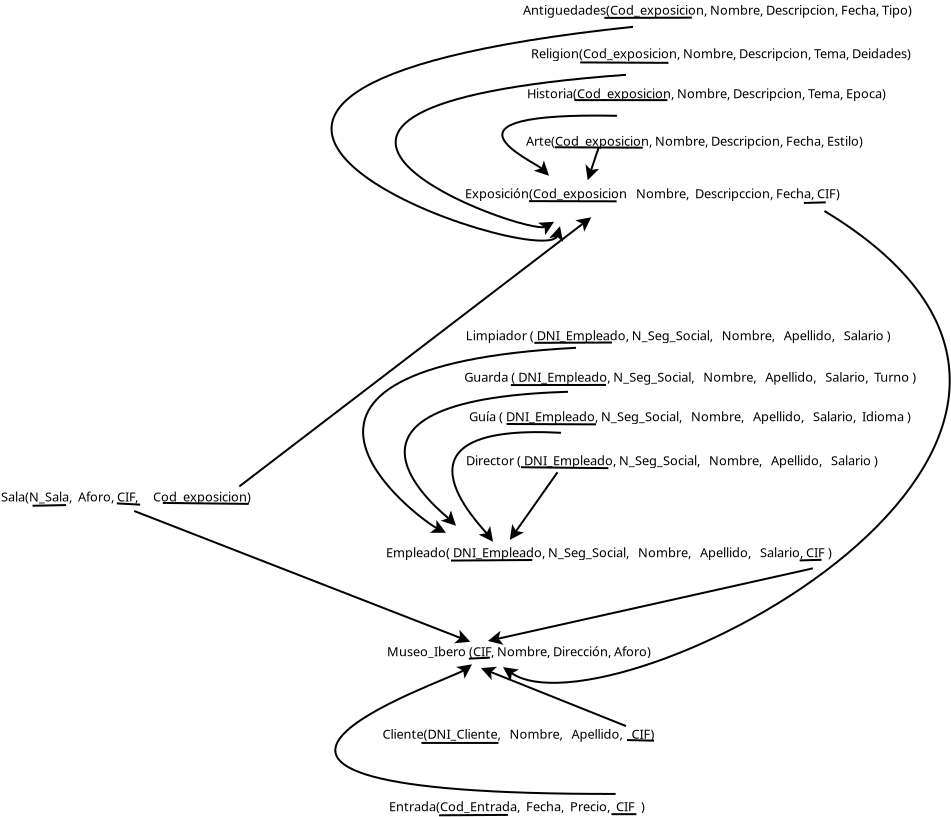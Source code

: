 <?xml version="1.0" encoding="UTF-8"?>
<dia:diagram xmlns:dia="http://www.lysator.liu.se/~alla/dia/">
  <dia:layer name="Fondo" visible="true" active="true">
    <dia:object type="Standard - Text" version="1" id="O0">
      <dia:attribute name="obj_pos">
        <dia:point val="19.657,101.993"/>
      </dia:attribute>
      <dia:attribute name="obj_bb">
        <dia:rectangle val="19.657,101.334;33.276,102.164"/>
      </dia:attribute>
      <dia:attribute name="text">
        <dia:composite type="text">
          <dia:attribute name="string">
            <dia:string>#Cliente(DNI_Cliente,   Nombre,   Apellido,   CIF)#</dia:string>
          </dia:attribute>
          <dia:attribute name="font">
            <dia:font family="sans" style="0" name="Helvetica"/>
          </dia:attribute>
          <dia:attribute name="height">
            <dia:real val="0.8"/>
          </dia:attribute>
          <dia:attribute name="pos">
            <dia:point val="19.657,101.993"/>
          </dia:attribute>
          <dia:attribute name="color">
            <dia:color val="#000000"/>
          </dia:attribute>
          <dia:attribute name="alignment">
            <dia:enum val="0"/>
          </dia:attribute>
        </dia:composite>
      </dia:attribute>
      <dia:attribute name="valign">
        <dia:enum val="3"/>
      </dia:attribute>
    </dia:object>
    <dia:object type="Standard - Text" version="1" id="O1">
      <dia:attribute name="obj_pos">
        <dia:point val="34.335,101.866"/>
      </dia:attribute>
      <dia:attribute name="obj_bb">
        <dia:rectangle val="34.335,101.226;34.335,101.998"/>
      </dia:attribute>
      <dia:attribute name="text">
        <dia:composite type="text">
          <dia:attribute name="string">
            <dia:string>##</dia:string>
          </dia:attribute>
          <dia:attribute name="font">
            <dia:font family="sans" style="0" name="Helvetica"/>
          </dia:attribute>
          <dia:attribute name="height">
            <dia:real val="0.8"/>
          </dia:attribute>
          <dia:attribute name="pos">
            <dia:point val="34.335,101.866"/>
          </dia:attribute>
          <dia:attribute name="color">
            <dia:color val="#000000"/>
          </dia:attribute>
          <dia:attribute name="alignment">
            <dia:enum val="0"/>
          </dia:attribute>
        </dia:composite>
      </dia:attribute>
      <dia:attribute name="valign">
        <dia:enum val="3"/>
      </dia:attribute>
    </dia:object>
    <dia:object type="Standard - Line" version="0" id="O2">
      <dia:attribute name="obj_pos">
        <dia:point val="21.605,102.197"/>
      </dia:attribute>
      <dia:attribute name="obj_bb">
        <dia:rectangle val="21.555,102.147;25.506,102.247"/>
      </dia:attribute>
      <dia:attribute name="conn_endpoints">
        <dia:point val="21.605,102.197"/>
        <dia:point val="25.456,102.197"/>
      </dia:attribute>
      <dia:attribute name="numcp">
        <dia:int val="1"/>
      </dia:attribute>
    </dia:object>
    <dia:object type="Standard - Line" version="0" id="O3">
      <dia:attribute name="obj_pos">
        <dia:point val="31.882,102.054"/>
      </dia:attribute>
      <dia:attribute name="obj_bb">
        <dia:rectangle val="31.831,102.003;33.288,102.136"/>
      </dia:attribute>
      <dia:attribute name="conn_endpoints">
        <dia:point val="31.882,102.054"/>
        <dia:point val="33.236,102.085"/>
      </dia:attribute>
      <dia:attribute name="numcp">
        <dia:int val="1"/>
      </dia:attribute>
    </dia:object>
    <dia:object type="Standard - Text" version="1" id="O4">
      <dia:attribute name="obj_pos">
        <dia:point val="19.885,97.866"/>
      </dia:attribute>
      <dia:attribute name="obj_bb">
        <dia:rectangle val="19.885,97.206;32.762,98.037"/>
      </dia:attribute>
      <dia:attribute name="text">
        <dia:composite type="text">
          <dia:attribute name="string">
            <dia:string>#Museo_Ibero (CIF, Nombre, Dirección, Aforo)#</dia:string>
          </dia:attribute>
          <dia:attribute name="font">
            <dia:font family="sans" style="0" name="Helvetica"/>
          </dia:attribute>
          <dia:attribute name="height">
            <dia:real val="0.8"/>
          </dia:attribute>
          <dia:attribute name="pos">
            <dia:point val="19.885,97.866"/>
          </dia:attribute>
          <dia:attribute name="color">
            <dia:color val="#000000"/>
          </dia:attribute>
          <dia:attribute name="alignment">
            <dia:enum val="0"/>
          </dia:attribute>
        </dia:composite>
      </dia:attribute>
      <dia:attribute name="valign">
        <dia:enum val="3"/>
      </dia:attribute>
    </dia:object>
    <dia:object type="Standard - Line" version="0" id="O5">
      <dia:attribute name="obj_pos">
        <dia:point val="23.976,97.983"/>
      </dia:attribute>
      <dia:attribute name="obj_bb">
        <dia:rectangle val="23.924,97.881;25.078,98.036"/>
      </dia:attribute>
      <dia:attribute name="conn_endpoints">
        <dia:point val="23.976,97.983"/>
        <dia:point val="25.026,97.933"/>
      </dia:attribute>
      <dia:attribute name="numcp">
        <dia:int val="1"/>
      </dia:attribute>
    </dia:object>
    <dia:object type="Standard - Line" version="0" id="O6">
      <dia:attribute name="obj_pos">
        <dia:point val="31.832,101.356"/>
      </dia:attribute>
      <dia:attribute name="obj_bb">
        <dia:rectangle val="24.479,98.339;31.898,101.421"/>
      </dia:attribute>
      <dia:attribute name="conn_endpoints">
        <dia:point val="31.832,101.356"/>
        <dia:point val="24.582,98.456"/>
      </dia:attribute>
      <dia:attribute name="numcp">
        <dia:int val="1"/>
      </dia:attribute>
      <dia:attribute name="end_arrow">
        <dia:enum val="22"/>
      </dia:attribute>
      <dia:attribute name="end_arrow_length">
        <dia:real val="0.5"/>
      </dia:attribute>
      <dia:attribute name="end_arrow_width">
        <dia:real val="0.5"/>
      </dia:attribute>
    </dia:object>
    <dia:object type="Standard - Text" version="1" id="O7">
      <dia:attribute name="obj_pos">
        <dia:point val="19.985,105.616"/>
      </dia:attribute>
      <dia:attribute name="obj_bb">
        <dia:rectangle val="19.985,104.957;32.822,105.787"/>
      </dia:attribute>
      <dia:attribute name="text">
        <dia:composite type="text">
          <dia:attribute name="string">
            <dia:string>#Entrada(Cod_Entrada,  Fecha,  Precio,  CIF  )#</dia:string>
          </dia:attribute>
          <dia:attribute name="font">
            <dia:font family="sans" style="0" name="Helvetica"/>
          </dia:attribute>
          <dia:attribute name="height">
            <dia:real val="0.8"/>
          </dia:attribute>
          <dia:attribute name="pos">
            <dia:point val="19.985,105.616"/>
          </dia:attribute>
          <dia:attribute name="color">
            <dia:color val="#000000"/>
          </dia:attribute>
          <dia:attribute name="alignment">
            <dia:enum val="0"/>
          </dia:attribute>
        </dia:composite>
      </dia:attribute>
      <dia:attribute name="valign">
        <dia:enum val="3"/>
      </dia:attribute>
    </dia:object>
    <dia:object type="Standard - Line" version="0" id="O8">
      <dia:attribute name="obj_pos">
        <dia:point val="22.485,105.816"/>
      </dia:attribute>
      <dia:attribute name="obj_bb">
        <dia:rectangle val="22.434,105.746;25.983,105.866"/>
      </dia:attribute>
      <dia:attribute name="conn_endpoints">
        <dia:point val="22.485,105.816"/>
        <dia:point val="25.933,105.796"/>
      </dia:attribute>
      <dia:attribute name="numcp">
        <dia:int val="1"/>
      </dia:attribute>
    </dia:object>
    <dia:object type="Standard - Line" version="0" id="O9">
      <dia:attribute name="obj_pos">
        <dia:point val="31.105,105.76"/>
      </dia:attribute>
      <dia:attribute name="obj_bb">
        <dia:rectangle val="31.055,105.71;32.405,105.81"/>
      </dia:attribute>
      <dia:attribute name="conn_endpoints">
        <dia:point val="31.105,105.76"/>
        <dia:point val="32.355,105.76"/>
      </dia:attribute>
      <dia:attribute name="numcp">
        <dia:int val="1"/>
      </dia:attribute>
    </dia:object>
    <dia:object type="Standard - BezierLine" version="0" id="O10">
      <dia:attribute name="obj_pos">
        <dia:point val="31.314,104.747"/>
      </dia:attribute>
      <dia:attribute name="obj_bb">
        <dia:rectangle val="17.248,98.266;31.364,104.797"/>
      </dia:attribute>
      <dia:attribute name="bez_points">
        <dia:point val="31.314,104.747"/>
        <dia:point val="5.614,104.797"/>
        <dia:point val="22.969,99.108"/>
        <dia:point val="24.133,98.268"/>
      </dia:attribute>
      <dia:attribute name="corner_types">
        <dia:enum val="0"/>
        <dia:enum val="0"/>
      </dia:attribute>
      <dia:attribute name="end_arrow">
        <dia:enum val="22"/>
      </dia:attribute>
      <dia:attribute name="end_arrow_length">
        <dia:real val="0.5"/>
      </dia:attribute>
      <dia:attribute name="end_arrow_width">
        <dia:real val="0.5"/>
      </dia:attribute>
    </dia:object>
    <dia:object type="Standard - Text" version="1" id="O11">
      <dia:attribute name="obj_pos">
        <dia:point val="19.835,92.916"/>
      </dia:attribute>
      <dia:attribute name="obj_bb">
        <dia:rectangle val="19.835,92.256;42.047,93.087"/>
      </dia:attribute>
      <dia:attribute name="text">
        <dia:composite type="text">
          <dia:attribute name="string">
            <dia:string>#Empleado( DNI_Empleado, N_Seg_Social,   Nombre,   Apellido,   Salario, CIF )#</dia:string>
          </dia:attribute>
          <dia:attribute name="font">
            <dia:font family="sans" style="0" name="Helvetica"/>
          </dia:attribute>
          <dia:attribute name="height">
            <dia:real val="0.8"/>
          </dia:attribute>
          <dia:attribute name="pos">
            <dia:point val="19.835,92.916"/>
          </dia:attribute>
          <dia:attribute name="color">
            <dia:color val="#000000"/>
          </dia:attribute>
          <dia:attribute name="alignment">
            <dia:enum val="0"/>
          </dia:attribute>
        </dia:composite>
      </dia:attribute>
      <dia:attribute name="valign">
        <dia:enum val="3"/>
      </dia:attribute>
    </dia:object>
    <dia:object type="Standard - Line" version="0" id="O12">
      <dia:attribute name="obj_pos">
        <dia:point val="23.08,93.08"/>
      </dia:attribute>
      <dia:attribute name="obj_bb">
        <dia:rectangle val="23.03,93.001;27.197,93.13"/>
      </dia:attribute>
      <dia:attribute name="conn_endpoints">
        <dia:point val="23.08,93.08"/>
        <dia:point val="27.147,93.051"/>
      </dia:attribute>
      <dia:attribute name="numcp">
        <dia:int val="1"/>
      </dia:attribute>
    </dia:object>
    <dia:object type="Standard - Line" version="0" id="O13">
      <dia:attribute name="obj_pos">
        <dia:point val="40.515,93.072"/>
      </dia:attribute>
      <dia:attribute name="obj_bb">
        <dia:rectangle val="40.464,92.989;41.662,93.123"/>
      </dia:attribute>
      <dia:attribute name="conn_endpoints">
        <dia:point val="40.515,93.072"/>
        <dia:point val="41.611,93.041"/>
      </dia:attribute>
      <dia:attribute name="numcp">
        <dia:int val="1"/>
      </dia:attribute>
    </dia:object>
    <dia:object type="Standard - Line" version="0" id="O14">
      <dia:attribute name="obj_pos">
        <dia:point val="41.176,93.468"/>
      </dia:attribute>
      <dia:attribute name="obj_bb">
        <dia:rectangle val="24.819,93.408;41.236,97.318"/>
      </dia:attribute>
      <dia:attribute name="conn_endpoints">
        <dia:point val="41.176,93.468"/>
        <dia:point val="24.928,97.098"/>
      </dia:attribute>
      <dia:attribute name="numcp">
        <dia:int val="1"/>
      </dia:attribute>
      <dia:attribute name="end_arrow">
        <dia:enum val="22"/>
      </dia:attribute>
      <dia:attribute name="end_arrow_length">
        <dia:real val="0.5"/>
      </dia:attribute>
      <dia:attribute name="end_arrow_width">
        <dia:real val="0.5"/>
      </dia:attribute>
    </dia:object>
    <dia:object type="Standard - Text" version="1" id="O15">
      <dia:attribute name="obj_pos">
        <dia:point val="23.83,88.311"/>
      </dia:attribute>
      <dia:attribute name="obj_bb">
        <dia:rectangle val="23.83,87.651;44.349,88.482"/>
      </dia:attribute>
      <dia:attribute name="text">
        <dia:composite type="text">
          <dia:attribute name="string">
            <dia:string>#Director ( DNI_Empleado, N_Seg_Social,   Nombre,   Apellido,   Salario )#</dia:string>
          </dia:attribute>
          <dia:attribute name="font">
            <dia:font family="sans" style="0" name="Helvetica"/>
          </dia:attribute>
          <dia:attribute name="height">
            <dia:real val="0.8"/>
          </dia:attribute>
          <dia:attribute name="pos">
            <dia:point val="23.83,88.311"/>
          </dia:attribute>
          <dia:attribute name="color">
            <dia:color val="#000000"/>
          </dia:attribute>
          <dia:attribute name="alignment">
            <dia:enum val="0"/>
          </dia:attribute>
        </dia:composite>
      </dia:attribute>
      <dia:attribute name="valign">
        <dia:enum val="3"/>
      </dia:attribute>
    </dia:object>
    <dia:object type="Standard - Line" version="0" id="O16">
      <dia:attribute name="obj_pos">
        <dia:point val="26.581,88.412"/>
      </dia:attribute>
      <dia:attribute name="obj_bb">
        <dia:rectangle val="26.53,88.361;31.002,88.509"/>
      </dia:attribute>
      <dia:attribute name="conn_endpoints">
        <dia:point val="26.581,88.412"/>
        <dia:point val="30.951,88.459"/>
      </dia:attribute>
      <dia:attribute name="numcp">
        <dia:int val="1"/>
      </dia:attribute>
    </dia:object>
    <dia:object type="Standard - Line" version="0" id="O17">
      <dia:attribute name="obj_pos">
        <dia:point val="28.407,88.665"/>
      </dia:attribute>
      <dia:attribute name="obj_bb">
        <dia:rectangle val="25.953,88.596;28.476,92.141"/>
      </dia:attribute>
      <dia:attribute name="conn_endpoints">
        <dia:point val="28.407,88.665"/>
        <dia:point val="26.022,92.049"/>
      </dia:attribute>
      <dia:attribute name="numcp">
        <dia:int val="1"/>
      </dia:attribute>
      <dia:attribute name="end_arrow">
        <dia:enum val="22"/>
      </dia:attribute>
      <dia:attribute name="end_arrow_length">
        <dia:real val="0.5"/>
      </dia:attribute>
      <dia:attribute name="end_arrow_width">
        <dia:real val="0.5"/>
      </dia:attribute>
    </dia:object>
    <dia:object type="Standard - Text" version="1" id="O18">
      <dia:attribute name="obj_pos">
        <dia:point val="23.98,86.111"/>
      </dia:attribute>
      <dia:attribute name="obj_bb">
        <dia:rectangle val="23.96,85.451;46.067,86.282"/>
      </dia:attribute>
      <dia:attribute name="text">
        <dia:composite type="text">
          <dia:attribute name="string">
            <dia:string>#Guía ( DNI_Empleado, N_Seg_Social,   Nombre,   Apellido,   Salario,  Idioma )#</dia:string>
          </dia:attribute>
          <dia:attribute name="font">
            <dia:font family="sans" style="0" name="Helvetica"/>
          </dia:attribute>
          <dia:attribute name="height">
            <dia:real val="0.8"/>
          </dia:attribute>
          <dia:attribute name="pos">
            <dia:point val="23.98,86.111"/>
          </dia:attribute>
          <dia:attribute name="color">
            <dia:color val="#000000"/>
          </dia:attribute>
          <dia:attribute name="alignment">
            <dia:enum val="0"/>
          </dia:attribute>
        </dia:composite>
      </dia:attribute>
      <dia:attribute name="valign">
        <dia:enum val="3"/>
      </dia:attribute>
    </dia:object>
    <dia:object type="Standard - Text" version="1" id="O19">
      <dia:attribute name="obj_pos">
        <dia:point val="23.746,84.134"/>
      </dia:attribute>
      <dia:attribute name="obj_bb">
        <dia:rectangle val="23.746,83.474;46.331,84.305"/>
      </dia:attribute>
      <dia:attribute name="text">
        <dia:composite type="text">
          <dia:attribute name="string">
            <dia:string>#Guarda ( DNI_Empleado, N_Seg_Social,   Nombre,   Apellido,   Salario,  Turno )#</dia:string>
          </dia:attribute>
          <dia:attribute name="font">
            <dia:font family="sans" style="0" name="Helvetica"/>
          </dia:attribute>
          <dia:attribute name="height">
            <dia:real val="0.8"/>
          </dia:attribute>
          <dia:attribute name="pos">
            <dia:point val="23.746,84.134"/>
          </dia:attribute>
          <dia:attribute name="color">
            <dia:color val="#000000"/>
          </dia:attribute>
          <dia:attribute name="alignment">
            <dia:enum val="0"/>
          </dia:attribute>
        </dia:composite>
      </dia:attribute>
      <dia:attribute name="valign">
        <dia:enum val="3"/>
      </dia:attribute>
    </dia:object>
    <dia:object type="Standard - Text" version="1" id="O20">
      <dia:attribute name="obj_pos">
        <dia:point val="23.825,82.061"/>
      </dia:attribute>
      <dia:attribute name="obj_bb">
        <dia:rectangle val="23.825,81.401;44.879,82.232"/>
      </dia:attribute>
      <dia:attribute name="text">
        <dia:composite type="text">
          <dia:attribute name="string">
            <dia:string>#Limpiador ( DNI_Empleado, N_Seg_Social,   Nombre,   Apellido,   Salario )#</dia:string>
          </dia:attribute>
          <dia:attribute name="font">
            <dia:font family="sans" style="0" name="Helvetica"/>
          </dia:attribute>
          <dia:attribute name="height">
            <dia:real val="0.8"/>
          </dia:attribute>
          <dia:attribute name="pos">
            <dia:point val="23.825,82.061"/>
          </dia:attribute>
          <dia:attribute name="color">
            <dia:color val="#000000"/>
          </dia:attribute>
          <dia:attribute name="alignment">
            <dia:enum val="0"/>
          </dia:attribute>
        </dia:composite>
      </dia:attribute>
      <dia:attribute name="valign">
        <dia:enum val="3"/>
      </dia:attribute>
    </dia:object>
    <dia:object type="Standard - Line" version="0" id="O21">
      <dia:attribute name="obj_pos">
        <dia:point val="27.251,82.193"/>
      </dia:attribute>
      <dia:attribute name="obj_bb">
        <dia:rectangle val="27.201,82.127;31.185,82.243"/>
      </dia:attribute>
      <dia:attribute name="conn_endpoints">
        <dia:point val="27.251,82.193"/>
        <dia:point val="31.135,82.177"/>
      </dia:attribute>
      <dia:attribute name="numcp">
        <dia:int val="1"/>
      </dia:attribute>
    </dia:object>
    <dia:object type="Standard - Line" version="0" id="O22">
      <dia:attribute name="obj_pos">
        <dia:point val="26.076,84.305"/>
      </dia:attribute>
      <dia:attribute name="obj_bb">
        <dia:rectangle val="26.026,84.248;30.887,84.355"/>
      </dia:attribute>
      <dia:attribute name="conn_endpoints">
        <dia:point val="26.076,84.305"/>
        <dia:point val="30.837,84.298"/>
      </dia:attribute>
      <dia:attribute name="numcp">
        <dia:int val="1"/>
      </dia:attribute>
    </dia:object>
    <dia:object type="Standard - Line" version="0" id="O23">
      <dia:attribute name="obj_pos">
        <dia:point val="25.862,86.251"/>
      </dia:attribute>
      <dia:attribute name="obj_bb">
        <dia:rectangle val="25.811,86.201;30.383,86.32"/>
      </dia:attribute>
      <dia:attribute name="conn_endpoints">
        <dia:point val="25.862,86.251"/>
        <dia:point val="30.332,86.269"/>
      </dia:attribute>
      <dia:attribute name="numcp">
        <dia:int val="1"/>
      </dia:attribute>
    </dia:object>
    <dia:object type="Standard - BezierLine" version="0" id="O24">
      <dia:attribute name="obj_pos">
        <dia:point val="28.585,86.691"/>
      </dia:attribute>
      <dia:attribute name="obj_bb">
        <dia:rectangle val="23.102,86.607;28.637,92.141"/>
      </dia:attribute>
      <dia:attribute name="bez_points">
        <dia:point val="28.585,86.691"/>
        <dia:point val="19.385,86.191"/>
        <dia:point val="24.585,91.341"/>
        <dia:point val="25.185,92.141"/>
      </dia:attribute>
      <dia:attribute name="corner_types">
        <dia:enum val="0"/>
        <dia:enum val="0"/>
      </dia:attribute>
      <dia:attribute name="end_arrow">
        <dia:enum val="22"/>
      </dia:attribute>
      <dia:attribute name="end_arrow_length">
        <dia:real val="0.5"/>
      </dia:attribute>
      <dia:attribute name="end_arrow_width">
        <dia:real val="0.5"/>
      </dia:attribute>
    </dia:object>
    <dia:object type="Standard - BezierLine" version="0" id="O25">
      <dia:attribute name="obj_pos">
        <dia:point val="28.935,84.641"/>
      </dia:attribute>
      <dia:attribute name="obj_bb">
        <dia:rectangle val="20.721,84.589;28.986,91.341"/>
      </dia:attribute>
      <dia:attribute name="bez_points">
        <dia:point val="28.935,84.641"/>
        <dia:point val="15.335,85.041"/>
        <dia:point val="22.785,90.791"/>
        <dia:point val="23.335,91.341"/>
      </dia:attribute>
      <dia:attribute name="corner_types">
        <dia:enum val="0"/>
        <dia:enum val="0"/>
      </dia:attribute>
      <dia:attribute name="end_arrow">
        <dia:enum val="22"/>
      </dia:attribute>
      <dia:attribute name="end_arrow_length">
        <dia:real val="0.5"/>
      </dia:attribute>
      <dia:attribute name="end_arrow_width">
        <dia:real val="0.5"/>
      </dia:attribute>
    </dia:object>
    <dia:object type="Standard - BezierLine" version="0" id="O26">
      <dia:attribute name="obj_pos">
        <dia:point val="29.335,82.441"/>
      </dia:attribute>
      <dia:attribute name="obj_bb">
        <dia:rectangle val="18.638,82.388;29.387,91.711"/>
      </dia:attribute>
      <dia:attribute name="bez_points">
        <dia:point val="29.335,82.441"/>
        <dia:point val="11.285,83.391"/>
        <dia:point val="21.435,90.991"/>
        <dia:point val="22.835,91.691"/>
      </dia:attribute>
      <dia:attribute name="corner_types">
        <dia:enum val="0"/>
        <dia:enum val="0"/>
      </dia:attribute>
      <dia:attribute name="end_arrow">
        <dia:enum val="22"/>
      </dia:attribute>
      <dia:attribute name="end_arrow_length">
        <dia:real val="0.5"/>
      </dia:attribute>
      <dia:attribute name="end_arrow_width">
        <dia:real val="0.5"/>
      </dia:attribute>
    </dia:object>
    <dia:object type="Standard - Text" version="1" id="O27">
      <dia:attribute name="obj_pos">
        <dia:point val="23.785,74.966"/>
      </dia:attribute>
      <dia:attribute name="obj_bb">
        <dia:rectangle val="23.785,74.306;41.997,75.137"/>
      </dia:attribute>
      <dia:attribute name="text">
        <dia:composite type="text">
          <dia:attribute name="string">
            <dia:string>#Exposición(Cod_exposicion   Nombre,  Descripccion, Fecha, CIF)#</dia:string>
          </dia:attribute>
          <dia:attribute name="font">
            <dia:font family="sans" style="0" name="Helvetica"/>
          </dia:attribute>
          <dia:attribute name="height">
            <dia:real val="0.8"/>
          </dia:attribute>
          <dia:attribute name="pos">
            <dia:point val="23.785,74.966"/>
          </dia:attribute>
          <dia:attribute name="color">
            <dia:color val="#000000"/>
          </dia:attribute>
          <dia:attribute name="alignment">
            <dia:enum val="0"/>
          </dia:attribute>
        </dia:composite>
      </dia:attribute>
      <dia:attribute name="valign">
        <dia:enum val="3"/>
      </dia:attribute>
    </dia:object>
    <dia:object type="Standard - Line" version="0" id="O28">
      <dia:attribute name="obj_pos">
        <dia:point val="26.985,75.107"/>
      </dia:attribute>
      <dia:attribute name="obj_bb">
        <dia:rectangle val="26.934,75.057;31.412,75.167"/>
      </dia:attribute>
      <dia:attribute name="conn_endpoints">
        <dia:point val="26.985,75.107"/>
        <dia:point val="31.362,75.117"/>
      </dia:attribute>
      <dia:attribute name="numcp">
        <dia:int val="1"/>
      </dia:attribute>
    </dia:object>
    <dia:object type="Standard - BezierLine" version="0" id="O29">
      <dia:attribute name="obj_pos">
        <dia:point val="41.754,75.6"/>
      </dia:attribute>
      <dia:attribute name="obj_bb">
        <dia:rectangle val="25.683,75.532;48.069,99.244"/>
      </dia:attribute>
      <dia:attribute name="bez_points">
        <dia:point val="41.754,75.6"/>
        <dia:point val="60.74,87.091"/>
        <dia:point val="30.983,102.156"/>
        <dia:point val="25.683,98.406"/>
      </dia:attribute>
      <dia:attribute name="corner_types">
        <dia:enum val="0"/>
        <dia:enum val="0"/>
      </dia:attribute>
      <dia:attribute name="end_arrow">
        <dia:enum val="22"/>
      </dia:attribute>
      <dia:attribute name="end_arrow_length">
        <dia:real val="0.5"/>
      </dia:attribute>
      <dia:attribute name="end_arrow_width">
        <dia:real val="0.5"/>
      </dia:attribute>
    </dia:object>
    <dia:object type="Standard - Text" version="1" id="O30">
      <dia:attribute name="obj_pos">
        <dia:point val="26.835,72.341"/>
      </dia:attribute>
      <dia:attribute name="obj_bb">
        <dia:rectangle val="26.835,71.681;43.097,72.512"/>
      </dia:attribute>
      <dia:attribute name="text">
        <dia:composite type="text">
          <dia:attribute name="string">
            <dia:string>#Arte(Cod_exposicion, Nombre, Descripcion, Fecha, Estilo)#</dia:string>
          </dia:attribute>
          <dia:attribute name="font">
            <dia:font family="sans" style="0" name="Helvetica"/>
          </dia:attribute>
          <dia:attribute name="height">
            <dia:real val="0.8"/>
          </dia:attribute>
          <dia:attribute name="pos">
            <dia:point val="26.835,72.341"/>
          </dia:attribute>
          <dia:attribute name="color">
            <dia:color val="#000000"/>
          </dia:attribute>
          <dia:attribute name="alignment">
            <dia:enum val="0"/>
          </dia:attribute>
        </dia:composite>
      </dia:attribute>
      <dia:attribute name="valign">
        <dia:enum val="3"/>
      </dia:attribute>
    </dia:object>
    <dia:object type="Standard - Text" version="1" id="O31">
      <dia:attribute name="obj_pos">
        <dia:point val="26.88,69.961"/>
      </dia:attribute>
      <dia:attribute name="obj_bb">
        <dia:rectangle val="26.88,69.301;44.229,70.132"/>
      </dia:attribute>
      <dia:attribute name="text">
        <dia:composite type="text">
          <dia:attribute name="string">
            <dia:string>#Historia(Cod_exposicion, Nombre, Descripcion, Tema, Epoca)#</dia:string>
          </dia:attribute>
          <dia:attribute name="font">
            <dia:font family="sans" style="0" name="Helvetica"/>
          </dia:attribute>
          <dia:attribute name="height">
            <dia:real val="0.8"/>
          </dia:attribute>
          <dia:attribute name="pos">
            <dia:point val="26.88,69.961"/>
          </dia:attribute>
          <dia:attribute name="color">
            <dia:color val="#000000"/>
          </dia:attribute>
          <dia:attribute name="alignment">
            <dia:enum val="0"/>
          </dia:attribute>
        </dia:composite>
      </dia:attribute>
      <dia:attribute name="valign">
        <dia:enum val="3"/>
      </dia:attribute>
    </dia:object>
    <dia:object type="Standard - Text" version="1" id="O32">
      <dia:attribute name="obj_pos">
        <dia:point val="27.08,67.961"/>
      </dia:attribute>
      <dia:attribute name="obj_bb">
        <dia:rectangle val="27.08,67.301;45.422,68.132"/>
      </dia:attribute>
      <dia:attribute name="text">
        <dia:composite type="text">
          <dia:attribute name="string">
            <dia:string>#Religion(Cod_exposicion, Nombre, Descripcion, Tema, Deidades)#</dia:string>
          </dia:attribute>
          <dia:attribute name="font">
            <dia:font family="sans" style="0" name="Helvetica"/>
          </dia:attribute>
          <dia:attribute name="height">
            <dia:real val="0.8"/>
          </dia:attribute>
          <dia:attribute name="pos">
            <dia:point val="27.08,67.961"/>
          </dia:attribute>
          <dia:attribute name="color">
            <dia:color val="#000000"/>
          </dia:attribute>
          <dia:attribute name="alignment">
            <dia:enum val="0"/>
          </dia:attribute>
        </dia:composite>
      </dia:attribute>
      <dia:attribute name="valign">
        <dia:enum val="3"/>
      </dia:attribute>
    </dia:object>
    <dia:object type="Standard - Text" version="1" id="O33">
      <dia:attribute name="obj_pos">
        <dia:point val="26.68,65.786"/>
      </dia:attribute>
      <dia:attribute name="obj_bb">
        <dia:rectangle val="26.68,65.126;45.319,65.957"/>
      </dia:attribute>
      <dia:attribute name="text">
        <dia:composite type="text">
          <dia:attribute name="string">
            <dia:string>#Antiguedades(Cod_exposicion, Nombre, Descripcion, Fecha, Tipo)#</dia:string>
          </dia:attribute>
          <dia:attribute name="font">
            <dia:font family="sans" style="0" name="Helvetica"/>
          </dia:attribute>
          <dia:attribute name="height">
            <dia:real val="0.8"/>
          </dia:attribute>
          <dia:attribute name="pos">
            <dia:point val="26.68,65.786"/>
          </dia:attribute>
          <dia:attribute name="color">
            <dia:color val="#000000"/>
          </dia:attribute>
          <dia:attribute name="alignment">
            <dia:enum val="0"/>
          </dia:attribute>
        </dia:composite>
      </dia:attribute>
      <dia:attribute name="valign">
        <dia:enum val="3"/>
      </dia:attribute>
    </dia:object>
    <dia:object type="Standard - Line" version="0" id="O34">
      <dia:attribute name="obj_pos">
        <dia:point val="30.751,65.945"/>
      </dia:attribute>
      <dia:attribute name="obj_bb">
        <dia:rectangle val="30.701,65.885;35.174,65.995"/>
      </dia:attribute>
      <dia:attribute name="conn_endpoints">
        <dia:point val="30.751,65.945"/>
        <dia:point val="35.124,65.935"/>
      </dia:attribute>
      <dia:attribute name="numcp">
        <dia:int val="1"/>
      </dia:attribute>
    </dia:object>
    <dia:object type="Standard - Line" version="0" id="O35">
      <dia:attribute name="obj_pos">
        <dia:point val="29.541,68.172"/>
      </dia:attribute>
      <dia:attribute name="obj_bb">
        <dia:rectangle val="29.491,68.122;34.005,68.243"/>
      </dia:attribute>
      <dia:attribute name="conn_endpoints">
        <dia:point val="29.541,68.172"/>
        <dia:point val="33.955,68.193"/>
      </dia:attribute>
      <dia:attribute name="numcp">
        <dia:int val="1"/>
      </dia:attribute>
    </dia:object>
    <dia:object type="Standard - Line" version="0" id="O36">
      <dia:attribute name="obj_pos">
        <dia:point val="29.251,70.057"/>
      </dia:attribute>
      <dia:attribute name="obj_bb">
        <dia:rectangle val="29.201,70.007;33.951,70.107"/>
      </dia:attribute>
      <dia:attribute name="conn_endpoints">
        <dia:point val="29.251,70.057"/>
        <dia:point val="33.901,70.057"/>
      </dia:attribute>
      <dia:attribute name="numcp">
        <dia:int val="1"/>
      </dia:attribute>
    </dia:object>
    <dia:object type="Standard - Line" version="0" id="O37">
      <dia:attribute name="obj_pos">
        <dia:point val="28.268,72.414"/>
      </dia:attribute>
      <dia:attribute name="obj_bb">
        <dia:rectangle val="28.218,72.363;32.719,72.484"/>
      </dia:attribute>
      <dia:attribute name="conn_endpoints">
        <dia:point val="28.268,72.414"/>
        <dia:point val="32.668,72.434"/>
      </dia:attribute>
      <dia:attribute name="numcp">
        <dia:int val="1"/>
      </dia:attribute>
    </dia:object>
    <dia:object type="Standard - Line" version="0" id="O38">
      <dia:attribute name="obj_pos">
        <dia:point val="30.468,72.424"/>
      </dia:attribute>
      <dia:attribute name="obj_bb">
        <dia:rectangle val="29.769,72.361;30.532,74.168"/>
      </dia:attribute>
      <dia:attribute name="conn_endpoints">
        <dia:point val="30.468,72.424"/>
        <dia:point val="29.917,74.062"/>
      </dia:attribute>
      <dia:attribute name="numcp">
        <dia:int val="1"/>
      </dia:attribute>
      <dia:attribute name="end_arrow">
        <dia:enum val="22"/>
      </dia:attribute>
      <dia:attribute name="end_arrow_length">
        <dia:real val="0.5"/>
      </dia:attribute>
      <dia:attribute name="end_arrow_width">
        <dia:real val="0.5"/>
      </dia:attribute>
      <dia:connections>
        <dia:connection handle="0" to="O37" connection="0"/>
      </dia:connections>
    </dia:object>
    <dia:object type="Standard - BezierLine" version="0" id="O39">
      <dia:attribute name="obj_pos">
        <dia:point val="31.385,70.841"/>
      </dia:attribute>
      <dia:attribute name="obj_bb">
        <dia:rectangle val="25.601,70.779;31.436,73.841"/>
      </dia:attribute>
      <dia:attribute name="bez_points">
        <dia:point val="31.385,70.841"/>
        <dia:point val="21.535,70.641"/>
        <dia:point val="27.285,73.141"/>
        <dia:point val="27.985,73.841"/>
      </dia:attribute>
      <dia:attribute name="corner_types">
        <dia:enum val="0"/>
        <dia:enum val="0"/>
      </dia:attribute>
      <dia:attribute name="end_arrow">
        <dia:enum val="22"/>
      </dia:attribute>
      <dia:attribute name="end_arrow_length">
        <dia:real val="0.5"/>
      </dia:attribute>
      <dia:attribute name="end_arrow_width">
        <dia:real val="0.5"/>
      </dia:attribute>
    </dia:object>
    <dia:object type="Standard - BezierLine" version="0" id="O40">
      <dia:attribute name="obj_pos">
        <dia:point val="31.835,68.791"/>
      </dia:attribute>
      <dia:attribute name="obj_bb">
        <dia:rectangle val="20.265,68.737;31.888,76.816"/>
      </dia:attribute>
      <dia:attribute name="bez_points">
        <dia:point val="31.835,68.791"/>
        <dia:point val="9.057,70.44"/>
        <dia:point val="26.935,76.891"/>
        <dia:point val="28.235,76.141"/>
      </dia:attribute>
      <dia:attribute name="corner_types">
        <dia:enum val="0"/>
        <dia:enum val="0"/>
      </dia:attribute>
      <dia:attribute name="end_arrow">
        <dia:enum val="22"/>
      </dia:attribute>
      <dia:attribute name="end_arrow_length">
        <dia:real val="0.5"/>
      </dia:attribute>
      <dia:attribute name="end_arrow_width">
        <dia:real val="0.5"/>
      </dia:attribute>
    </dia:object>
    <dia:object type="Standard - BezierLine" version="0" id="O41">
      <dia:attribute name="obj_pos">
        <dia:point val="32.185,66.391"/>
      </dia:attribute>
      <dia:attribute name="obj_bb">
        <dia:rectangle val="17.061,66.336;32.24,77.153"/>
      </dia:attribute>
      <dia:attribute name="bez_points">
        <dia:point val="32.185,66.391"/>
        <dia:point val="0.935,69.691"/>
        <dia:point val="27.881,78.709"/>
        <dia:point val="28.532,76.359"/>
      </dia:attribute>
      <dia:attribute name="corner_types">
        <dia:enum val="0"/>
        <dia:enum val="0"/>
      </dia:attribute>
      <dia:attribute name="end_arrow">
        <dia:enum val="22"/>
      </dia:attribute>
      <dia:attribute name="end_arrow_length">
        <dia:real val="0.5"/>
      </dia:attribute>
      <dia:attribute name="end_arrow_width">
        <dia:real val="0.5"/>
      </dia:attribute>
    </dia:object>
    <dia:object type="Standard - Text" version="1" id="O42">
      <dia:attribute name="obj_pos">
        <dia:point val="0.583,90.125"/>
      </dia:attribute>
      <dia:attribute name="obj_bb">
        <dia:rectangle val="0.583,89.466;13.255,90.296"/>
      </dia:attribute>
      <dia:attribute name="text">
        <dia:composite type="text">
          <dia:attribute name="string">
            <dia:string>#Sala(N_Sala,  Aforo, CIF,     Cod_exposicion)#</dia:string>
          </dia:attribute>
          <dia:attribute name="font">
            <dia:font family="sans" style="0" name="Helvetica"/>
          </dia:attribute>
          <dia:attribute name="height">
            <dia:real val="0.8"/>
          </dia:attribute>
          <dia:attribute name="pos">
            <dia:point val="0.583,90.125"/>
          </dia:attribute>
          <dia:attribute name="color">
            <dia:color val="#000000"/>
          </dia:attribute>
          <dia:attribute name="alignment">
            <dia:enum val="0"/>
          </dia:attribute>
        </dia:composite>
      </dia:attribute>
      <dia:attribute name="valign">
        <dia:enum val="3"/>
      </dia:attribute>
    </dia:object>
    <dia:object type="Standard - Line" version="0" id="O43">
      <dia:attribute name="obj_pos">
        <dia:point val="2.16,90.339"/>
      </dia:attribute>
      <dia:attribute name="obj_bb">
        <dia:rectangle val="2.109,90.254;3.889,90.39"/>
      </dia:attribute>
      <dia:attribute name="conn_endpoints">
        <dia:point val="2.16,90.339"/>
        <dia:point val="3.838,90.305"/>
      </dia:attribute>
      <dia:attribute name="numcp">
        <dia:int val="1"/>
      </dia:attribute>
    </dia:object>
    <dia:object type="Standard - Line" version="0" id="O44">
      <dia:attribute name="obj_pos">
        <dia:point val="6.373,90.22"/>
      </dia:attribute>
      <dia:attribute name="obj_bb">
        <dia:rectangle val="6.32,90.167;7.593,90.337"/>
      </dia:attribute>
      <dia:attribute name="conn_endpoints">
        <dia:point val="6.373,90.22"/>
        <dia:point val="7.54,90.284"/>
      </dia:attribute>
      <dia:attribute name="numcp">
        <dia:int val="1"/>
      </dia:attribute>
    </dia:object>
    <dia:object type="Standard - Line" version="0" id="O45">
      <dia:attribute name="obj_pos">
        <dia:point val="7.245,90.602"/>
      </dia:attribute>
      <dia:attribute name="obj_bb">
        <dia:rectangle val="7.18,90.537;24.15,97.262"/>
      </dia:attribute>
      <dia:attribute name="conn_endpoints">
        <dia:point val="7.245,90.602"/>
        <dia:point val="24.046,97.14"/>
      </dia:attribute>
      <dia:attribute name="numcp">
        <dia:int val="1"/>
      </dia:attribute>
      <dia:attribute name="end_arrow">
        <dia:enum val="22"/>
      </dia:attribute>
      <dia:attribute name="end_arrow_length">
        <dia:real val="0.5"/>
      </dia:attribute>
      <dia:attribute name="end_arrow_width">
        <dia:real val="0.5"/>
      </dia:attribute>
    </dia:object>
    <dia:object type="Standard - Line" version="0" id="O46">
      <dia:attribute name="obj_pos">
        <dia:point val="8.673,90.197"/>
      </dia:attribute>
      <dia:attribute name="obj_bb">
        <dia:rectangle val="8.623,90.146;13.02,90.295"/>
      </dia:attribute>
      <dia:attribute name="conn_endpoints">
        <dia:point val="8.673,90.197"/>
        <dia:point val="12.969,90.245"/>
      </dia:attribute>
      <dia:attribute name="numcp">
        <dia:int val="1"/>
      </dia:attribute>
    </dia:object>
    <dia:object type="Standard - Line" version="0" id="O47">
      <dia:attribute name="obj_pos">
        <dia:point val="12.499,89.372"/>
      </dia:attribute>
      <dia:attribute name="obj_bb">
        <dia:rectangle val="12.429,75.843;30.185,89.442"/>
      </dia:attribute>
      <dia:attribute name="conn_endpoints">
        <dia:point val="12.499,89.372"/>
        <dia:point val="30.096,75.913"/>
      </dia:attribute>
      <dia:attribute name="numcp">
        <dia:int val="1"/>
      </dia:attribute>
      <dia:attribute name="end_arrow">
        <dia:enum val="22"/>
      </dia:attribute>
      <dia:attribute name="end_arrow_length">
        <dia:real val="0.5"/>
      </dia:attribute>
      <dia:attribute name="end_arrow_width">
        <dia:real val="0.5"/>
      </dia:attribute>
    </dia:object>
    <dia:object type="Standard - Line" version="0" id="O48">
      <dia:attribute name="obj_pos">
        <dia:point val="40.725,75.2"/>
      </dia:attribute>
      <dia:attribute name="obj_bb">
        <dia:rectangle val="40.674,75.117;41.872,75.251"/>
      </dia:attribute>
      <dia:attribute name="conn_endpoints">
        <dia:point val="40.725,75.2"/>
        <dia:point val="41.821,75.168"/>
      </dia:attribute>
      <dia:attribute name="numcp">
        <dia:int val="1"/>
      </dia:attribute>
    </dia:object>
  </dia:layer>
</dia:diagram>
